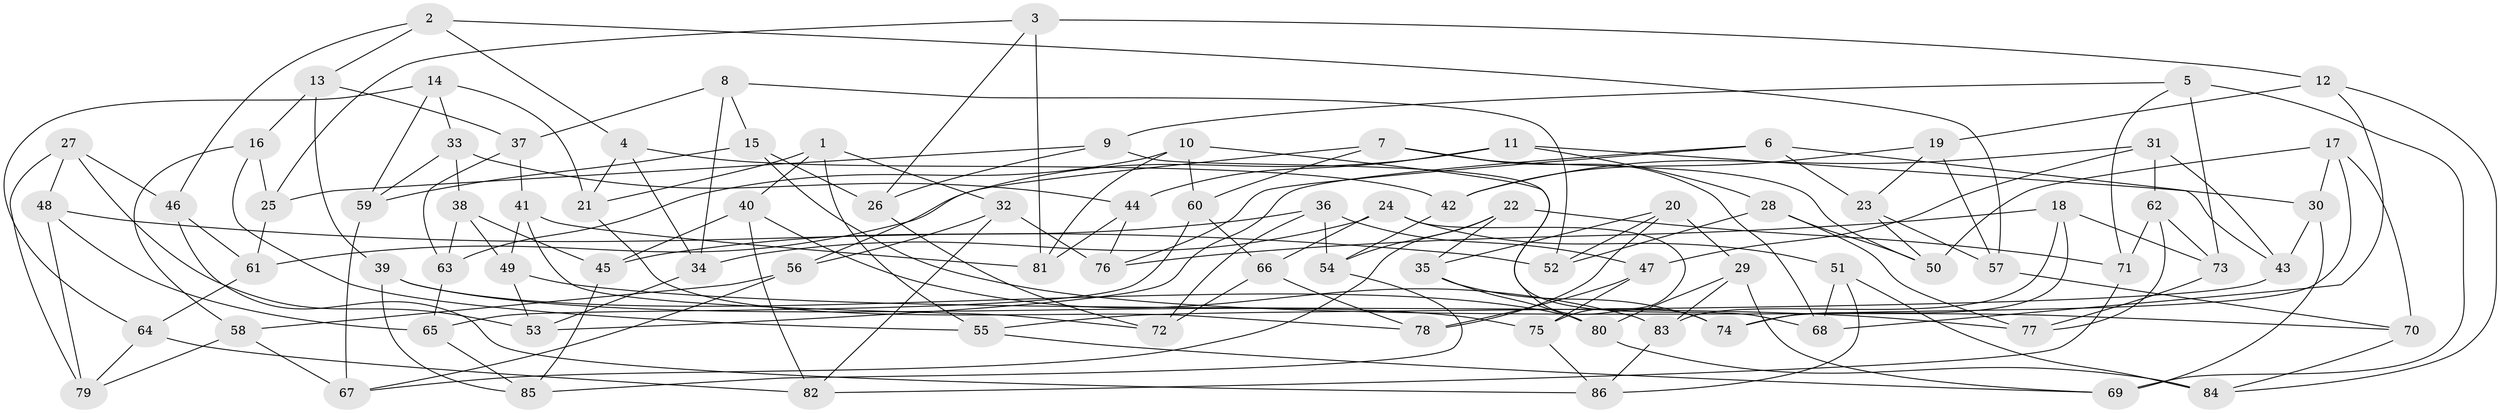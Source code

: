 // coarse degree distribution, {5: 0.09615384615384616, 4: 0.3269230769230769, 6: 0.5576923076923077, 3: 0.019230769230769232}
// Generated by graph-tools (version 1.1) at 2025/52/02/27/25 19:52:29]
// undirected, 86 vertices, 172 edges
graph export_dot {
graph [start="1"]
  node [color=gray90,style=filled];
  1;
  2;
  3;
  4;
  5;
  6;
  7;
  8;
  9;
  10;
  11;
  12;
  13;
  14;
  15;
  16;
  17;
  18;
  19;
  20;
  21;
  22;
  23;
  24;
  25;
  26;
  27;
  28;
  29;
  30;
  31;
  32;
  33;
  34;
  35;
  36;
  37;
  38;
  39;
  40;
  41;
  42;
  43;
  44;
  45;
  46;
  47;
  48;
  49;
  50;
  51;
  52;
  53;
  54;
  55;
  56;
  57;
  58;
  59;
  60;
  61;
  62;
  63;
  64;
  65;
  66;
  67;
  68;
  69;
  70;
  71;
  72;
  73;
  74;
  75;
  76;
  77;
  78;
  79;
  80;
  81;
  82;
  83;
  84;
  85;
  86;
  1 -- 32;
  1 -- 40;
  1 -- 21;
  1 -- 55;
  2 -- 4;
  2 -- 13;
  2 -- 46;
  2 -- 57;
  3 -- 25;
  3 -- 81;
  3 -- 26;
  3 -- 12;
  4 -- 42;
  4 -- 21;
  4 -- 34;
  5 -- 9;
  5 -- 71;
  5 -- 73;
  5 -- 69;
  6 -- 53;
  6 -- 43;
  6 -- 76;
  6 -- 23;
  7 -- 60;
  7 -- 50;
  7 -- 68;
  7 -- 56;
  8 -- 15;
  8 -- 34;
  8 -- 37;
  8 -- 52;
  9 -- 68;
  9 -- 25;
  9 -- 26;
  10 -- 60;
  10 -- 74;
  10 -- 63;
  10 -- 81;
  11 -- 30;
  11 -- 28;
  11 -- 44;
  11 -- 61;
  12 -- 84;
  12 -- 19;
  12 -- 68;
  13 -- 37;
  13 -- 16;
  13 -- 39;
  14 -- 33;
  14 -- 21;
  14 -- 64;
  14 -- 59;
  15 -- 59;
  15 -- 26;
  15 -- 70;
  16 -- 55;
  16 -- 25;
  16 -- 58;
  17 -- 30;
  17 -- 70;
  17 -- 74;
  17 -- 50;
  18 -- 74;
  18 -- 73;
  18 -- 76;
  18 -- 83;
  19 -- 42;
  19 -- 57;
  19 -- 23;
  20 -- 29;
  20 -- 78;
  20 -- 52;
  20 -- 35;
  21 -- 78;
  22 -- 35;
  22 -- 71;
  22 -- 67;
  22 -- 54;
  23 -- 50;
  23 -- 57;
  24 -- 51;
  24 -- 34;
  24 -- 66;
  24 -- 75;
  25 -- 61;
  26 -- 72;
  27 -- 79;
  27 -- 53;
  27 -- 48;
  27 -- 46;
  28 -- 52;
  28 -- 50;
  28 -- 77;
  29 -- 80;
  29 -- 69;
  29 -- 83;
  30 -- 43;
  30 -- 69;
  31 -- 47;
  31 -- 62;
  31 -- 43;
  31 -- 42;
  32 -- 82;
  32 -- 56;
  32 -- 76;
  33 -- 59;
  33 -- 38;
  33 -- 44;
  34 -- 53;
  35 -- 80;
  35 -- 74;
  36 -- 54;
  36 -- 72;
  36 -- 45;
  36 -- 47;
  37 -- 63;
  37 -- 41;
  38 -- 49;
  38 -- 63;
  38 -- 45;
  39 -- 75;
  39 -- 85;
  39 -- 80;
  40 -- 83;
  40 -- 82;
  40 -- 45;
  41 -- 81;
  41 -- 49;
  41 -- 72;
  42 -- 54;
  43 -- 55;
  44 -- 81;
  44 -- 76;
  45 -- 85;
  46 -- 86;
  46 -- 61;
  47 -- 75;
  47 -- 78;
  48 -- 65;
  48 -- 79;
  48 -- 52;
  49 -- 77;
  49 -- 53;
  51 -- 68;
  51 -- 84;
  51 -- 86;
  54 -- 85;
  55 -- 69;
  56 -- 67;
  56 -- 58;
  57 -- 70;
  58 -- 67;
  58 -- 79;
  59 -- 67;
  60 -- 66;
  60 -- 65;
  61 -- 64;
  62 -- 71;
  62 -- 73;
  62 -- 77;
  63 -- 65;
  64 -- 82;
  64 -- 79;
  65 -- 85;
  66 -- 78;
  66 -- 72;
  70 -- 84;
  71 -- 82;
  73 -- 77;
  75 -- 86;
  80 -- 84;
  83 -- 86;
}
